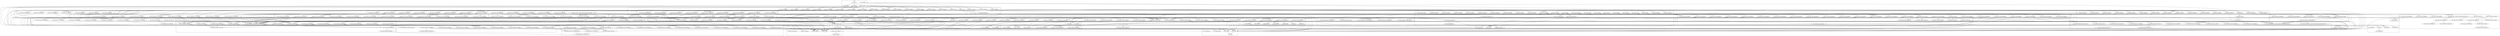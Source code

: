 digraph {
graph [overlap=false]
subgraph cluster_Test_Stream_Event_Subtest {
	label="Test::Stream::Event::Subtest";
	"Test::Stream::Event::Subtest::BEGIN@3";
	"Test::Stream::Event::Subtest::BEGIN@6";
	"Test::Stream::Event::Subtest::BEGIN@5";
	"Test::Stream::Event::Subtest::BEGIN@9";
	"Test::Stream::Event::Subtest::BEGIN@7";
	"Test::Stream::Event::Subtest::BEGIN@2";
}
subgraph cluster_Test_Stream_Event_Note {
	label="Test::Stream::Event::Note";
	"Test::Stream::Event::Note::BEGIN@10";
	"Test::Stream::Event::Note::BEGIN@3";
	"Test::Stream::Event::Note::BEGIN@2";
	"Test::Stream::Event::Note::BEGIN@5";
}
subgraph cluster_Test_Stream_Event_Finish {
	label="Test::Stream::Event::Finish";
	"Test::Stream::Event::Finish::BEGIN@5";
	"Test::Stream::Event::Finish::BEGIN@3";
	"Test::Stream::Event::Finish::BEGIN@2";
}
subgraph cluster_Test_Stream_Block {
	label="Test::Stream::Block";
	"Test::Stream::Block::BEGIN@3";
	"Test::Stream::Block::BEGIN@8";
	"Test::Stream::Block::BEGIN@6";
	"Test::Stream::Block::BEGIN@176";
	"Test::Stream::Block::BEGIN@2";
	"Test::Stream::Block::BEGIN@5";
}
subgraph cluster_Test_Builder {
	label="Test::Builder";
	"Test::Builder::BEGIN@261";
	"Test::Builder::new";
	"Test::Builder::BEGIN@4";
	"Test::Builder::reset";
	"Test::Builder::BEGIN@18";
	"Test::Builder::BEGIN@15";
	"Test::Builder::BEGIN@11";
	"Test::Builder::BEGIN@943";
	"Test::Builder::BEGIN@14";
	"Test::Builder::BEGIN@3";
	"Test::Builder::BEGIN@12";
	"Test::Builder::BEGIN@20";
	"Test::Builder::BEGIN@22";
	"Test::Builder::BEGIN@262";
	"Test::Builder::create";
	"Test::Builder::BEGIN@13";
	"Test::Builder::BEGIN@5";
	"Test::Builder::BEGIN@17";
}
subgraph cluster_XSLoader {
	label="XSLoader";
	"XSLoader::load";
}
subgraph cluster_Scalar_Util {
	label="Scalar::Util";
	"Scalar::Util::weaken";
	"Scalar::Util::blessed";
	"Scalar::Util::BEGIN@9";
}
subgraph cluster_strict {
	label="strict";
	"strict::CORE:match";
	"strict::CORE:regcomp";
	"strict::import";
	"strict::bits";
	"strict::unimport";
}
subgraph cluster_Test_Stream_Exporter {
	label="Test::Stream::Exporter";
	"Test::Stream::Exporter::__ANON__[lib/Test/Stream/Exporter.pm:39]";
	"Test::Stream::Exporter::import";
	"Test::Stream::Exporter::BEGIN@5";
	"Test::Stream::Exporter::BEGIN@6";
	"Test::Stream::Exporter::exports";
	"Test::Stream::Exporter::default_export";
	"Test::Stream::Exporter::BEGIN@2";
	"Test::Stream::Exporter::CORE:subst";
	"Test::Stream::Exporter::default_exports";
	"Test::Stream::Exporter::export_meta";
	"Test::Stream::Exporter::export_to";
	"Test::Stream::Exporter::BEGIN@17";
	"Test::Stream::Exporter::cleanup";
	"Test::Stream::Exporter::BEGIN@3";
	"Test::Stream::Exporter::export";
	"Test::Stream::Exporter::BEGIN@72";
}
subgraph cluster_Test_Stream_PackageUtil {
	label="Test::Stream::PackageUtil";
	"Test::Stream::PackageUtil::BEGIN@47";
	"Test::Stream::PackageUtil::BEGIN@61";
	"Test::Stream::PackageUtil::package_sym";
	"Test::Stream::PackageUtil::BEGIN@2";
	"Test::Stream::PackageUtil::import";
	"Test::Stream::PackageUtil::BEGIN@3";
	"Test::Stream::PackageUtil::package_purge_sym";
	"Test::Stream::PackageUtil::BEGIN@19";
	"Test::Stream::PackageUtil::BEGIN@46";
	"Test::Stream::PackageUtil::CORE:match";
}
subgraph cluster_List_Util {
	label="List::Util";
	"List::Util::BEGIN@30";
	"List::Util::BEGIN@9";
}
subgraph cluster_Test_Stream_Toolset {
	label="Test::Stream::Toolset";
	"Test::Stream::Toolset::BEGIN@18";
	"Test::Stream::Toolset::BEGIN@7";
	"Test::Stream::Toolset::BEGIN@12";
	"Test::Stream::Toolset::BEGIN@16";
	"Test::Stream::Toolset::BEGIN@15";
	"Test::Stream::Toolset::BEGIN@14";
	"Test::Stream::Toolset::BEGIN@13";
	"Test::Stream::Toolset::BEGIN@5";
	"Test::Stream::Toolset::BEGIN@10";
	"Test::Stream::Toolset::BEGIN@11";
	"Test::Stream::Toolset::__ANON__[lib/Test/Stream/Toolset.pm:58]";
	"Test::Stream::Toolset::BEGIN@3";
	"Test::Stream::Toolset::BEGIN@2";
	"Test::Stream::Toolset::BEGIN@6";
}
subgraph cluster_version {
	label="version";
	"version::(cmp";
	"version::(bool";
}
subgraph cluster_UNIVERSAL {
	label="UNIVERSAL";
	"UNIVERSAL::can";
	"UNIVERSAL::isa";
	"UNIVERSAL::VERSION";
}
subgraph cluster_Test_Stream_Carp {
	label="Test::Stream::Carp";
	"Test::Stream::Carp::BEGIN@3";
	"Test::Stream::Carp::BEGIN@5";
	"Test::Stream::Carp::BEGIN@2";
}
subgraph cluster_Test_More_DeepCheck {
	label="Test::More::DeepCheck";
	"Test::More::DeepCheck::BEGIN@3";
	"Test::More::DeepCheck::BEGIN@5";
	"Test::More::DeepCheck::BEGIN@2";
}
subgraph cluster_Test_Stream_IOSets {
	label="Test::Stream::IOSets";
	"Test::Stream::IOSets::reset_legacy";
	"Test::Stream::IOSets::_copy_io_layers";
	"Test::Stream::IOSets::BEGIN@2";
	"Test::Stream::IOSets::CORE:open";
	"Test::Stream::IOSets::CORE:select";
	"Test::Stream::IOSets::init_legacy";
	"Test::Stream::IOSets::BEGIN@5";
	"Test::Stream::IOSets::open_handles";
	"Test::Stream::IOSets::CORE:match";
	"Test::Stream::IOSets::_autoflush";
	"Test::Stream::IOSets::new";
	"Test::Stream::IOSets::_apply_layers";
	"Test::Stream::IOSets::CORE:binmode";
	"Test::Stream::IOSets::__ANON__[lib/Test/Stream/IOSets.pm:76]";
	"Test::Stream::IOSets::BEGIN@3";
}
subgraph cluster_Test_Stream_Context {
	label="Test::Stream::Context";
	"Test::Stream::Context::BEGIN@2";
	"Test::Stream::Context::BEGIN@78";
	"Test::Stream::Context::BEGIN@406";
	"Test::Stream::Context::BEGIN@12";
	"Test::Stream::Context::_plan";
	"Test::Stream::Context::_find_context";
	"Test::Stream::Context::CORE:match";
	"Test::Stream::Context::BEGIN@5";
	"Test::Stream::Context::BEGIN@426";
	"Test::Stream::Context::BEGIN@77";
	"Test::Stream::Context::register_event";
	"Test::Stream::Context::finish";
	"Test::Stream::Context::CORE:subst";
	"Test::Stream::Context::BEGIN@433";
	"Test::Stream::Context::BEGIN@407";
	"Test::Stream::Context::BEGIN@3";
	"Test::Stream::Context::BEGIN@18";
	"Test::Stream::Context::BEGIN@14";
	"Test::Stream::Context::BEGIN@10";
	"Test::Stream::Context::BEGIN@7";
	"Test::Stream::Context::context";
	"Test::Stream::Context::snapshot";
	"Test::Stream::Context::ok";
	"Test::Stream::Context::done_testing";
	"Test::Stream::Context::DESTROY";
	"Test::Stream::Context::BEGIN@24";
	"Test::Stream::Context::BEGIN@9";
	"Test::Stream::Context::_ok";
	"Test::Stream::Context::BEGIN@11";
	"Test::Stream::Context::BEGIN@425";
	"Test::Stream::Context::BEGIN@385";
}
subgraph cluster_Test_Stream_Subtest {
	label="Test::Stream::Subtest";
	"Test::Stream::Subtest::BEGIN@14";
	"Test::Stream::Subtest::BEGIN@10";
	"Test::Stream::Subtest::BEGIN@36";
	"Test::Stream::Subtest::BEGIN@9";
	"Test::Stream::Subtest::BEGIN@12";
	"Test::Stream::Subtest::BEGIN@11";
	"Test::Stream::Subtest::BEGIN@3";
	"Test::Stream::Subtest::BEGIN@5";
	"Test::Stream::Subtest::BEGIN@2";
}
subgraph cluster_Test_Stream_Threads {
	label="Test::Stream::Threads";
	"Test::Stream::Threads::BEGIN@23";
	"Test::Stream::Threads::BEGIN@6";
	"Test::Stream::Threads::BEGIN@5";
	"Test::Stream::Threads::BEGIN@2";
	"Test::Stream::Threads::BEGIN@3";
}
subgraph cluster_Test_More_Tools {
	label="Test::More::Tools";
	"Test::More::Tools::BEGIN@11";
	"Test::More::Tools::BEGIN@7";
	"Test::More::Tools::BEGIN@145";
	"Test::More::Tools::BEGIN@5";
	"Test::More::Tools::BEGIN@12";
	"Test::More::Tools::BEGIN@3";
	"Test::More::Tools::BEGIN@2";
}
subgraph cluster_Test_Stream_ExitMagic {
	label="Test::Stream::ExitMagic";
	"Test::Stream::ExitMagic::init";
	"Test::Stream::ExitMagic::BEGIN@3";
	"Test::Stream::ExitMagic::do_magic";
	"Test::Stream::ExitMagic::BEGIN@2";
	"Test::Stream::ExitMagic::BEGIN@7";
	"Test::Stream::ExitMagic::be_helpful_magic";
}
subgraph cluster_vars {
	label="vars";
	"vars::BEGIN@3";
	"vars::CORE:match";
	"vars::BEGIN@7";
	"vars::BEGIN@8";
	"vars::import";
}
subgraph cluster_Test_Stream_ArrayBase {
	label="Test::Stream::ArrayBase";
	"Test::Stream::ArrayBase::CORE:subst";
	"Test::Stream::ArrayBase::BEGIN@3";
	"Test::Stream::ArrayBase::BEGIN@29";
	"Test::Stream::ArrayBase::BEGIN@9";
	"Test::Stream::ArrayBase::BEGIN@6";
	"Test::Stream::ArrayBase::apply_to";
	"Test::Stream::ArrayBase::BEGIN@2";
	"Test::Stream::ArrayBase::new";
	"Test::Stream::ArrayBase::BEGIN@5";
	"Test::Stream::ArrayBase::import";
	"Test::Stream::ArrayBase::BEGIN@7";
}
subgraph cluster_Test_Stream_ArrayBase_Meta {
	label="Test::Stream::ArrayBase::Meta";
	"Test::Stream::ArrayBase::Meta::fields";
	"Test::Stream::ArrayBase::Meta::BEGIN@5";
	"Test::Stream::ArrayBase::Meta::BEGIN@2";
	"Test::Stream::ArrayBase::Meta::subclass";
	"Test::Stream::ArrayBase::Meta::add_accessors";
	"Test::Stream::ArrayBase::Meta::_GROW";
	"Test::Stream::ArrayBase::Meta::new";
	"Test::Stream::ArrayBase::Meta::__ANON__[lib/Test/Stream/ArrayBase/Meta.pm:78]";
	"Test::Stream::ArrayBase::Meta::__ANON__[lib/Test/Stream/ArrayBase/Meta.pm:77]";
	"Test::Stream::ArrayBase::Meta::BEGIN@57";
	"Test::Stream::ArrayBase::Meta::baseclass";
	"Test::Stream::ArrayBase::Meta::BEGIN@3";
	"Test::Stream::ArrayBase::Meta::get";
	"Test::Stream::ArrayBase::Meta::BEGIN@106";
}
subgraph cluster_Test_Stream_Meta {
	label="Test::Stream::Meta";
	"Test::Stream::Meta::BEGIN@8";
	"Test::Stream::Meta::BEGIN@14";
	"Test::Stream::Meta::BEGIN@5";
	"Test::Stream::Meta::BEGIN@6";
	"Test::Stream::Meta::BEGIN@3";
	"Test::Stream::Meta::is_tester";
	"Test::Stream::Meta::init_tester";
	"Test::Stream::Meta::BEGIN@2";
	"Test::Stream::Meta::BEGIN@12";
}
subgraph cluster_main {
	label="main";
	"main::NULL";
	"main::RUNTIME";
	"main::BEGIN@1";
	"main::BEGIN@2";
	"main::BEGIN@4";
}
subgraph cluster_PerlIO {
	label="PerlIO";
	"PerlIO::get_layers";
}
subgraph cluster_Test_Stream_Util {
	label="Test::Stream::Util";
	"Test::Stream::Util::BEGIN@81";
	"Test::Stream::Util::_local_protect";
	"Test::Stream::Util::BEGIN@3";
	"Test::Stream::Util::BEGIN@170";
	"Test::Stream::Util::BEGIN@7";
	"Test::Stream::Util::BEGIN@2";
	"Test::Stream::Util::BEGIN@5";
	"Test::Stream::Util::BEGIN@6";
}
subgraph cluster_Test_Stream_Exporter_Meta {
	label="Test::Stream::Exporter::Meta";
	"Test::Stream::Exporter::Meta::BEGIN@2";
	"Test::Stream::Exporter::Meta::get";
	"Test::Stream::Exporter::Meta::BEGIN@3";
	"Test::Stream::Exporter::Meta::BEGIN@101";
	"Test::Stream::Exporter::Meta::BEGIN@5";
	"Test::Stream::Exporter::Meta::exports";
	"Test::Stream::Exporter::Meta::BEGIN@89";
	"Test::Stream::Exporter::Meta::add";
	"Test::Stream::Exporter::Meta::add_bulk";
	"Test::Stream::Exporter::Meta::add_default_bulk";
	"Test::Stream::Exporter::Meta::add_default";
	"Test::Stream::Exporter::Meta::BEGIN@101.2";
	"Test::Stream::Exporter::Meta::BEGIN@100.1";
	"Test::Stream::Exporter::Meta::BEGIN@100";
	"Test::Stream::Exporter::Meta::new";
	"Test::Stream::Exporter::Meta::default";
}
subgraph cluster_Exporter {
	label="Exporter";
	"Exporter::CORE:subst";
	"Exporter::CORE:match";
	"Exporter::import";
}
subgraph cluster_Test_Stream_Event_Bail {
	label="Test::Stream::Event::Bail";
	"Test::Stream::Event::Bail::BEGIN@5";
	"Test::Stream::Event::Bail::BEGIN@2";
	"Test::Stream::Event::Bail::BEGIN@3";
}
subgraph cluster_Test_Stream {
	label="Test::Stream";
	"Test::Stream::_update_state";
	"Test::Stream::count";
	"Test::Stream::_reset";
	"Test::Stream::BEGIN@3";
	"Test::Stream::_finalize_event";
	"Test::Stream::ended";
	"Test::Stream::BEGIN@2";
	"Test::Stream::before_import";
	"Test::Stream::send";
	"Test::Stream::_process_event";
	"Test::Stream::done_testing";
	"Test::Stream::CORE:print";
	"Test::Stream::BEGIN@628";
	"Test::Stream::BEGIN@10";
	"Test::Stream::_render_tap";
	"Test::Stream::END";
	"Test::Stream::BEGIN@659";
	"Test::Stream::BEGIN@8";
	"Test::Stream::BEGIN@11";
	"Test::Stream::BEGIN@12";
	"Test::Stream::BEGIN@13";
	"Test::Stream::BEGIN@47";
	"Test::Stream::shared";
	"Test::Stream::plan";
	"Test::Stream::BEGIN@15";
	"Test::Stream::init";
	"Test::Stream::failed";
	"Test::Stream::BEGIN@9";
}
subgraph cluster_Test_Stream_Event_Plan {
	label="Test::Stream::Event::Plan";
	"Test::Stream::Event::Plan::to_tap";
	"Test::Stream::Event::Plan::BEGIN@3";
	"Test::Stream::Event::Plan::BEGIN@10";
	"Test::Stream::Event::Plan::init";
	"Test::Stream::Event::Plan::BEGIN@2";
	"Test::Stream::Event::Plan::BEGIN@5";
}
subgraph cluster_Test_Stream_ExitMagic_Context {
	label="Test::Stream::ExitMagic::Context";
	"Test::Stream::ExitMagic::Context::BEGIN@3";
	"Test::Stream::ExitMagic::Context::init";
	"Test::Stream::ExitMagic::Context::BEGIN@2";
	"Test::Stream::ExitMagic::Context::BEGIN@5";
	"Test::Stream::ExitMagic::Context::snapshot";
}
subgraph cluster_warnings {
	label="warnings";
	"warnings::CORE:regcomp";
	"warnings::unimport";
	"warnings::register_categories";
	"warnings::import";
	"warnings::CORE:match";
	"warnings::_mkMask";
}
subgraph cluster_Test_Stream_Event_Ok {
	label="Test::Stream::Event::Ok";
	"Test::Stream::Event::Ok::BEGIN@6";
	"Test::Stream::Event::Ok::init";
	"Test::Stream::Event::Ok::BEGIN@133";
	"Test::Stream::Event::Ok::to_tap";
	"Test::Stream::Event::Ok::BEGIN@5";
	"Test::Stream::Event::Ok::BEGIN@7";
	"Test::Stream::Event::Ok::BEGIN@9";
	"Test::Stream::Event::Ok::BEGIN@2";
	"Test::Stream::Event::Ok::CORE:subst";
	"Test::Stream::Event::Ok::BEGIN@3";
}
subgraph cluster_Test_More {
	label="Test::More";
	"Test::More::BEGIN@3";
	"Test::More::BEGIN@21";
	"Test::More::ok";
	"Test::More::BEGIN@11";
	"Test::More::BEGIN@19";
	"Test::More::BEGIN@4";
	"Test::More::import";
	"Test::More::BEGIN@18";
	"Test::More::import_extra";
	"Test::More::BEGIN@15";
	"Test::More::done_testing";
	"Test::More::BEGIN@10";
	"Test::More::BEGIN@16";
	"Test::More::BEGIN@12";
	"Test::More::BEGIN@23";
	"Test::More::BEGIN@121";
	"Test::More::BEGIN@13";
	"Test::More::BEGIN@225";
	"Test::More::BEGIN@5";
	"Test::More::BEGIN@53";
	"Test::More::BEGIN@260";
}
subgraph cluster_warnings_register {
	label="warnings::register";
	"warnings::register::import";
}
subgraph cluster_Config {
	label="Config";
	"Config::BEGIN@9";
	"Config::import";
	"Config::BEGIN@47";
	"Config::BEGIN@11";
	"Config::BEGIN@10";
	"Config::FETCH";
	"Config::TIEHASH";
}
subgraph cluster_Test_Stream_Event {
	label="Test::Stream::Event";
	"Test::Stream::Event::BEGIN@5";
	"Test::Stream::Event::BEGIN@6";
	"Test::Stream::Event::BEGIN@3";
	"Test::Stream::Event::encoding";
	"Test::Stream::Event::init";
	"Test::Stream::Event::BEGIN@2";
	"Test::Stream::Event::import";
	"Test::Stream::Event::BEGIN@8";
}
subgraph cluster_Test_Stream_Event_Diag {
	label="Test::Stream::Event::Diag";
	"Test::Stream::Event::Diag::BEGIN@11";
	"Test::Stream::Event::Diag::BEGIN@10";
	"Test::Stream::Event::Diag::BEGIN@2";
	"Test::Stream::Event::Diag::BEGIN@3";
	"Test::Stream::Event::Diag::BEGIN@5";
	"Test::Stream::Event::Diag::BEGIN@12";
}
subgraph cluster_Test_More_DeepCheck_Strict {
	label="Test::More::DeepCheck::Strict";
	"Test::More::DeepCheck::Strict::BEGIN@8";
	"Test::More::DeepCheck::Strict::BEGIN@3";
	"Test::More::DeepCheck::Strict::BEGIN@63";
	"Test::More::DeepCheck::Strict::BEGIN@10";
	"Test::More::DeepCheck::Strict::BEGIN@7";
	"Test::More::DeepCheck::Strict::BEGIN@5";
	"Test::More::DeepCheck::Strict::BEGIN@6";
	"Test::More::DeepCheck::Strict::BEGIN@2";
}
"Test::More::BEGIN@21" -> "Test::Builder::BEGIN@18";
"Test::Stream::BEGIN@8" -> "Test::Stream::Context::BEGIN@12";
"Test::More::BEGIN@13" -> "Test::Stream::Subtest::BEGIN@2";
"Test::Stream::ArrayBase::import" -> "Test::Stream::ArrayBase::apply_to";
"Test::Stream::Event::import" -> "Test::Stream::ArrayBase::apply_to";
"main::BEGIN@4" -> "Test::More::BEGIN@13";
"Test::Stream::BEGIN@8" -> "Test::Stream::Context::BEGIN@77";
"Test::Stream::Exporter::BEGIN@6" -> "Test::Stream::Exporter::Meta::BEGIN@2";
"Test::Stream::Toolset::BEGIN@13" -> "Test::Stream::Event::Note::BEGIN@2";
"Test::Stream::BEGIN@10" -> "Test::Stream::IOSets::init_legacy";
"Test::Stream::Context::BEGIN@12" -> "Test::Stream::Meta::BEGIN@2";
"Test::Stream::Threads::BEGIN@6" -> "Config::BEGIN@9";
"Exporter::import" -> "Exporter::CORE:match";
"Test::Stream::Context::BEGIN@5" -> "XSLoader::load";
"Test::Stream::IOSets::_apply_layers" -> "Test::Stream::IOSets::CORE:match";
"Test::Stream::Exporter::BEGIN@5" -> "Test::Stream::PackageUtil::BEGIN@3";
"Test::Stream::Toolset::__ANON__[lib/Test/Stream/Toolset.pm:58]" -> "Test::Stream::Context::context";
"Test::More::done_testing" -> "Test::Stream::Context::context";
"Test::More::ok" -> "Test::Stream::Context::context";
"Test::Stream::Toolset::BEGIN@11" -> "Test::Stream::Event::Diag::BEGIN@3";
"Test::Stream::ArrayBase::Meta::subclass" -> "Test::Stream::Exporter::Meta::add";
"Test::Stream::Exporter::export" -> "Test::Stream::Exporter::Meta::add";
"Test::Stream::Exporter::Meta::add_default" -> "Test::Stream::Exporter::Meta::add";
"main::BEGIN@4" -> "Test::More::BEGIN@12";
"Test::Stream::Toolset::BEGIN@12" -> "Test::Stream::Event::Finish::BEGIN@3";
"Test::Stream::done_testing" -> "Test::Stream::Context::_plan";
"main::BEGIN@4" -> "Test::More::BEGIN@16";
"Test::Stream::Event::BEGIN@8" -> "Test::Stream::ArrayBase::BEGIN@2";
"Test::Stream::Toolset::BEGIN@15" -> "Test::Stream::Event::Plan::BEGIN@3";
"Test::Stream::shared" -> "Test::Stream::ExitMagic::BEGIN@2";
"Test::More::BEGIN@21" -> "Test::Builder::BEGIN@5";
"Test::Stream::ExitMagic::do_magic" -> "Test::Stream::plan";
"Test::Stream::Subtest::BEGIN@14" -> "Test::Stream::Block::BEGIN@8";
"Test::Stream::Util::_local_protect" -> "Test::Stream::IOSets::__ANON__[lib/Test/Stream/IOSets.pm:76]";
"Test::Stream::Exporter::cleanup" -> "Test::Stream::PackageUtil::package_purge_sym";
"Test::Stream::Threads::BEGIN@6" -> "Config::BEGIN@10";
"Test::More::BEGIN@18" -> "Test::More::Tools::BEGIN@5";
"Test::More::BEGIN@19" -> "Test::More::DeepCheck::Strict::BEGIN@63";
"Test::Stream::Toolset::BEGIN@15" -> "Test::Stream::Event::Plan::BEGIN@2";
"Test::More::BEGIN@12" -> "Test::Stream::Toolset::BEGIN@14";
"Test::Stream::Exporter::default_exports" -> "Test::Stream::Exporter::Meta::add_default_bulk";
"Test::Stream::Exporter::Meta::new" -> "Test::Stream::Exporter::Meta::add_default_bulk";
"Test::Stream::ArrayBase::Meta::subclass" -> "Test::Stream::ArrayBase::Meta::fields";
"Test::Stream::BEGIN@8" -> "Test::Stream::Context::BEGIN@78";
"Test::More::BEGIN@21" -> "Test::Builder::BEGIN@22";
"Test::Stream::Context::_ok" -> "Test::Stream::ArrayBase::new";
"Test::Stream::Context::finish" -> "Test::Stream::ArrayBase::new";
"Test::Stream::Context::_plan" -> "Test::Stream::ArrayBase::new";
"Test::Stream::shared" -> "Test::Stream::ArrayBase::new";
"Test::Stream::ExitMagic::do_magic" -> "Test::Stream::ArrayBase::new";
"Test::Stream::Toolset::BEGIN@14" -> "Test::Stream::Event::Ok::BEGIN@7";
"Test::Stream::BEGIN@628" -> "warnings::unimport";
"Test::Stream::Context::BEGIN@24" -> "warnings::unimport";
"Test::More::DeepCheck::Strict::BEGIN@63" -> "warnings::unimport";
"Test::Stream::Exporter::Meta::BEGIN@101.2" -> "warnings::unimport";
"Test::Stream::Exporter::Meta::BEGIN@100.1" -> "warnings::unimport";
"Test::Stream::Context::BEGIN@407" -> "warnings::unimport";
"Test::Stream::PackageUtil::BEGIN@46" -> "warnings::unimport";
"Test::Stream::BEGIN@659" -> "warnings::unimport";
"Test::Stream::Util::BEGIN@170" -> "warnings::unimport";
"Test::Stream::Event::Ok::BEGIN@133" -> "warnings::unimport";
"Test::Stream::Context::BEGIN@426" -> "warnings::unimport";
"Test::More::BEGIN@260" -> "warnings::unimport";
"Test::Stream::Subtest::BEGIN@36" -> "warnings::unimport";
"Test::Stream::Context::BEGIN@433" -> "warnings::unimport";
"Test::Builder::BEGIN@262" -> "warnings::unimport";
"Test::Builder::BEGIN@943" -> "warnings::unimport";
"Test::More::Tools::BEGIN@145" -> "warnings::unimport";
"Test::More::BEGIN@121" -> "warnings::unimport";
"Test::Stream::Context::BEGIN@78" -> "warnings::unimport";
"Test::More::BEGIN@53" -> "warnings::unimport";
"Test::More::BEGIN@225" -> "warnings::unimport";
"Test::More::BEGIN@10" -> "Test::Stream::BEGIN@2";
"Test::Stream::_update_state" -> "Test::Stream::ExitMagic::Context::snapshot";
"Test::Stream::Context::finish" -> "Test::Stream::ExitMagic::Context::snapshot";
"Test::Stream::BEGIN@8" -> "Test::Stream::Context::BEGIN@5";
"Test::Stream::Toolset::BEGIN@15" -> "Test::Stream::Event::Plan::BEGIN@10";
"Test::More::BEGIN@12" -> "Test::Stream::Toolset::BEGIN@18";
"Test::Stream::BEGIN@10" -> "Test::Stream::IOSets::BEGIN@3";
"main::NULL" -> "main::BEGIN@2";
"Test::More::BEGIN@10" -> "Test::Stream::BEGIN@15";
"main::BEGIN@4" -> "Test::More::BEGIN@4";
"Test::Stream::ArrayBase::apply_to" -> "Test::Stream::ArrayBase::Meta::new";
"Test::Stream::Toolset::BEGIN@10" -> "Test::Stream::Event::Bail::BEGIN@2";
"Test::Stream::Toolset::BEGIN@15" -> "Test::Stream::Event::Plan::BEGIN@5";
"Test::More::ok" -> "Test::Stream::Context::DESTROY";
"Test::Stream::_update_state" -> "Test::Stream::Context::DESTROY";
"Test::More::done_testing" -> "Test::Stream::Context::DESTROY";
"Test::Stream::Toolset::__ANON__[lib/Test/Stream/Toolset.pm:58]" -> "Test::Stream::Context::DESTROY";
"Test::More::BEGIN@12" -> "Test::Stream::Toolset::BEGIN@7";
"warnings::register_categories" -> "warnings::_mkMask";
"Test::Stream::done_testing" -> "Test::Stream::Context::snapshot";
"Test::Stream::Context::_plan" -> "Test::Stream::Context::snapshot";
"Test::Stream::Context::_ok" -> "Test::Stream::Context::snapshot";
"Test::Stream::ExitMagic::Context::BEGIN@5" -> "Test::Stream::ArrayBase::import";
"Test::More::DeepCheck::Strict::BEGIN@10" -> "Test::Stream::ArrayBase::import";
"Test::More::DeepCheck::BEGIN@5" -> "Test::Stream::ArrayBase::import";
"Test::Stream::Event::BEGIN@8" -> "Test::Stream::ArrayBase::import";
"Test::Stream::ExitMagic::BEGIN@7" -> "Test::Stream::ArrayBase::import";
"Test::Stream::BEGIN@15" -> "Test::Stream::ArrayBase::import";
"Test::Stream::Context::BEGIN@14" -> "Test::Stream::ArrayBase::import";
"Test::Stream::Block::BEGIN@8" -> "Test::Stream::ArrayBase::import";
"Test::Stream::Meta::BEGIN@8" -> "Test::Stream::ArrayBase::import";
"Test::Stream::Carp::BEGIN@5" -> "Test::Stream::Exporter::BEGIN@5";
"Test::Stream::Context::BEGIN@10" -> "Test::Stream::Event::BEGIN@6";
"Test::Stream::Event::BEGIN@8" -> "Test::Stream::ArrayBase::BEGIN@6";
"Test::Stream::Context::BEGIN@11" -> "Test::Stream::Util::BEGIN@5";
"Test::Stream::Subtest::BEGIN@14" -> "Test::Stream::Block::BEGIN@3";
"main::BEGIN@4" -> "Test::More::BEGIN@260";
"Test::Stream::Context::BEGIN@11" -> "Test::Stream::Util::BEGIN@2";
"main::BEGIN@1" -> "strict::CORE:regcomp";
"Test::Stream::Block::BEGIN@176" -> "strict::unimport";
"Test::Stream::Exporter::BEGIN@72" -> "strict::unimport";
"Test::Builder::BEGIN@261" -> "strict::unimport";
"Test::Stream::Exporter::Meta::BEGIN@100" -> "strict::unimport";
"Test::Stream::ArrayBase::BEGIN@29" -> "strict::unimport";
"Test::Stream::ArrayBase::Meta::BEGIN@57" -> "strict::unimport";
"Config::BEGIN@47" -> "strict::unimport";
"Test::Stream::PackageUtil::BEGIN@61" -> "strict::unimport";
"Test::Stream::Context::BEGIN@425" -> "strict::unimport";
"Test::Stream::ArrayBase::Meta::BEGIN@106" -> "strict::unimport";
"Test::Stream::Context::BEGIN@385" -> "strict::unimport";
"Test::Stream::Context::BEGIN@406" -> "strict::unimport";
"Test::Stream::Exporter::Meta::BEGIN@101" -> "strict::unimport";
"Test::Stream::PackageUtil::BEGIN@19" -> "strict::unimport";
"Test::Stream::Exporter::Meta::BEGIN@89" -> "strict::unimport";
"List::Util::BEGIN@30" -> "strict::unimport";
"Test::Stream::Context::BEGIN@77" -> "strict::unimport";
"Test::Stream::PackageUtil::BEGIN@47" -> "strict::unimport";
"Test::Builder::reset" -> "Test::Stream::_reset";
"Test::Stream::ExitMagic::do_magic" -> "Test::Stream::count";
"Test::Stream::IOSets::_apply_layers" -> "Test::Stream::IOSets::CORE:binmode";
"Test::Stream::Subtest::BEGIN@14" -> "Test::Stream::Block::BEGIN@176";
"Test::More::BEGIN@12" -> "Test::Stream::Toolset::BEGIN@11";
"Test::Stream::Exporter::default_export" -> "Test::Stream::Exporter::Meta::add_default";
"Test::Stream::Toolset::BEGIN@14" -> "Test::Stream::Event::Ok::BEGIN@5";
"Test::Stream::Context::BEGIN@12" -> "Test::Stream::Meta::BEGIN@12";
"Test::More::BEGIN@10" -> "Test::Stream::BEGIN@628";
"Test::Stream::ArrayBase::new" -> "Test::Stream::ExitMagic::Context::init";
"Test::Stream::shared" -> "Test::Stream::ExitMagic::Context::BEGIN@5";
"Test::Stream::ArrayBase::new" -> "Test::Stream::Event::Ok::init";
"Test::Stream::Context::BEGIN@11" -> "Test::Stream::Exporter::exports";
"Test::Stream::Carp::BEGIN@5" -> "Test::Stream::Exporter::exports";
"Test::More::BEGIN@10" -> "Test::Stream::Exporter::exports";
"Test::Stream::BEGIN@8" -> "Test::Stream::Exporter::exports";
"Test::Stream::ArrayBase::BEGIN@5" -> "Test::Stream::ArrayBase::Meta::BEGIN@5";
"Test::Stream::Context::BEGIN@5" -> "List::Util::BEGIN@9";
"Test::Stream::Exporter::BEGIN@6" -> "Test::Stream::Exporter::Meta::BEGIN@101";
"Test::Stream::ExitMagic::do_magic" -> "Test::Stream::ended";
"Test::Stream::_render_tap" -> "Test::Stream::Event::encoding";
"Test::Stream::BEGIN@10" -> "Test::Stream::IOSets::BEGIN@5";
"Test::Stream::ArrayBase::apply_to" -> "Test::More::DeepCheck::BEGIN@5";
"Test::Stream::Event::BEGIN@8" -> "Test::Stream::ArrayBase::BEGIN@5";
"Test::Stream::Exporter::Meta::add" -> "Test::Stream::PackageUtil::package_sym";
"Test::Stream::Exporter::Meta::add_bulk" -> "Test::Stream::PackageUtil::package_sym";
"Test::Stream::Exporter::Meta::add_default_bulk" -> "Test::Stream::PackageUtil::package_sym";
"Test::Stream::ExitMagic::do_magic" -> "Test::Stream::failed";
"Test::More::BEGIN@19" -> "Test::More::DeepCheck::Strict::BEGIN@5";
"Test::More::BEGIN@12" -> "Test::Stream::Exporter::export";
"Test::Stream::Context::BEGIN@7" -> "Test::Stream::Exporter::export";
"Test::More::BEGIN@13" -> "Test::Stream::Subtest::BEGIN@5";
"Test::Stream::ArrayBase::apply_to" -> "Test::More::DeepCheck::BEGIN@2";
"Test::Stream::ArrayBase::apply_to" -> "Test::Stream::ArrayBase::Meta::get";
"Test::Stream::ArrayBase::Meta::subclass" -> "Test::Stream::ArrayBase::Meta::get";
"Test::Stream::send" -> "Test::Stream::_process_event";
"Test::Stream::Carp::BEGIN@5" -> "Test::Stream::Exporter::BEGIN@17";
"Test::Stream::Context::done_testing" -> "Test::Stream::done_testing";
"Test::Stream::ArrayBase::apply_to" -> "Test::Stream::ArrayBase::CORE:subst";
"Test::Stream::Toolset::BEGIN@14" -> "Test::Stream::Event::Ok::BEGIN@6";
"Config::BEGIN@11" -> "vars::BEGIN@3";
"Test::Stream::ArrayBase::new" -> "Test::Stream::ExitMagic::init";
"Test::More::BEGIN@21" -> "Test::Builder::BEGIN@14";
"Test::Stream::_finalize_event" -> "Test::Stream::ArrayBase::Meta::__ANON__[lib/Test/Stream/ArrayBase/Meta.pm:77]";
"Test::Stream::Context::finish" -> "Test::Stream::ArrayBase::Meta::__ANON__[lib/Test/Stream/ArrayBase/Meta.pm:77]";
"Test::Stream::Event::encoding" -> "Test::Stream::ArrayBase::Meta::__ANON__[lib/Test/Stream/ArrayBase/Meta.pm:77]";
"Test::Stream::ExitMagic::be_helpful_magic" -> "Test::Stream::ArrayBase::Meta::__ANON__[lib/Test/Stream/ArrayBase/Meta.pm:77]";
"Test::Stream::_reset" -> "Test::Stream::ArrayBase::Meta::__ANON__[lib/Test/Stream/ArrayBase/Meta.pm:77]";
"Test::Stream::_update_state" -> "Test::Stream::ArrayBase::Meta::__ANON__[lib/Test/Stream/ArrayBase/Meta.pm:77]";
"Test::Stream::Context::_plan" -> "Test::Stream::ArrayBase::Meta::__ANON__[lib/Test/Stream/ArrayBase/Meta.pm:77]";
"Test::Stream::Event::Ok::init" -> "Test::Stream::ArrayBase::Meta::__ANON__[lib/Test/Stream/ArrayBase/Meta.pm:77]";
"Test::Stream::_render_tap" -> "Test::Stream::ArrayBase::Meta::__ANON__[lib/Test/Stream/ArrayBase/Meta.pm:77]";
"Test::Stream::Context::_ok" -> "Test::Stream::ArrayBase::Meta::__ANON__[lib/Test/Stream/ArrayBase/Meta.pm:77]";
"Test::Stream::END" -> "Test::Stream::ArrayBase::Meta::__ANON__[lib/Test/Stream/ArrayBase/Meta.pm:77]";
"Test::Stream::Context::context" -> "Test::Stream::ArrayBase::Meta::__ANON__[lib/Test/Stream/ArrayBase/Meta.pm:77]";
"Test::Stream::Context::done_testing" -> "Test::Stream::ArrayBase::Meta::__ANON__[lib/Test/Stream/ArrayBase/Meta.pm:77]";
"Test::Builder::reset" -> "Test::Stream::ArrayBase::Meta::__ANON__[lib/Test/Stream/ArrayBase/Meta.pm:77]";
"Test::Stream::ExitMagic::do_magic" -> "Test::Stream::ArrayBase::Meta::__ANON__[lib/Test/Stream/ArrayBase/Meta.pm:77]";
"Test::Stream::Event::Ok::to_tap" -> "Test::Stream::ArrayBase::Meta::__ANON__[lib/Test/Stream/ArrayBase/Meta.pm:77]";
"Test::Stream::Context::register_event" -> "Test::Stream::Context::CORE:subst";
"Test::Stream::Context::BEGIN@10" -> "Test::Stream::Event::BEGIN@2";
"Test::Stream::Toolset::BEGIN@11" -> "Test::Stream::Event::Diag::BEGIN@12";
"Test::Stream::Toolset::BEGIN@11" -> "Test::Stream::Event::Diag::BEGIN@11";
"Test::Stream::IOSets::_autoflush" -> "Test::Stream::IOSets::CORE:select";
"Config::BEGIN@11" -> "vars::BEGIN@8";
"Test::More::BEGIN@18" -> "Test::Stream::Exporter::cleanup";
"Test::Stream::Context::BEGIN@11" -> "Test::Stream::Exporter::cleanup";
"Test::More::BEGIN@10" -> "Test::Stream::Exporter::cleanup";
"Test::Stream::Context::BEGIN@9" -> "Test::Stream::Exporter::cleanup";
"main::BEGIN@4" -> "Test::Stream::Exporter::cleanup";
"Test::Stream::Context::BEGIN@7" -> "Test::Stream::Exporter::cleanup";
"Test::More::BEGIN@12" -> "Test::Stream::Exporter::cleanup";
"Test::Stream::Context::BEGIN@12" -> "Test::Stream::Exporter::cleanup";
"Test::Stream::BEGIN@8" -> "Test::Stream::Exporter::cleanup";
"Test::More::BEGIN@13" -> "Test::Stream::Exporter::cleanup";
"main::RUNTIME" -> "Test::Builder::new";
"Test::More::BEGIN@21" -> "Test::Builder::new";
"Test::Stream::Context::BEGIN@12" -> "Test::Stream::Meta::BEGIN@5";
"Test::More::BEGIN@10" -> "Test::Stream::BEGIN@12";
"Test::Stream::PackageUtil::package_sym" -> "Test::Stream::PackageUtil::CORE:match";
"Test::Stream::Toolset::BEGIN@16" -> "Test::Stream::Event::Subtest::BEGIN@3";
"Test::Stream::Event::BEGIN@8" -> "Test::Stream::ArrayBase::BEGIN@7";
"Test::More::BEGIN@21" -> "Test::Builder::BEGIN@11";
"Test::Stream::Context::BEGIN@10" -> "Test::Stream::Event::BEGIN@5";
"Test::Stream::shared" -> "Test::Stream::ExitMagic::BEGIN@3";
"Test::Stream::Exporter::BEGIN@6" -> "Test::Stream::Exporter::Meta::BEGIN@5";
"Config::BEGIN@11" -> "vars::BEGIN@7";
"Test::Builder::new" -> "Test::Builder::create";
"Test::Stream::shared" -> "Test::Stream::ExitMagic::BEGIN@7";
"Test::Stream::Exporter::BEGIN@5" -> "Test::Stream::PackageUtil::BEGIN@47";
"Test::More::BEGIN@18" -> "Test::More::Tools::BEGIN@11";
"Test::More::BEGIN@12" -> "Test::Stream::Toolset::BEGIN@16";
"Test::Stream::Exporter::export_to" -> "Test::Stream::Exporter::Meta::default";
"Test::Stream::BEGIN@8" -> "Test::Stream::Context::BEGIN@7";
"Test::Stream::Toolset::BEGIN@16" -> "Test::Stream::Event::Subtest::BEGIN@6";
"Test::Stream::BEGIN@8" -> "Test::Stream::Context::BEGIN@14";
"main::BEGIN@4" -> "Test::More::import";
"Test::Stream::Threads::BEGIN@6" -> "Config::BEGIN@11";
"Test::More::BEGIN@10" -> "Test::Stream::BEGIN@11";
"Test::Stream::BEGIN@8" -> "Test::Stream::Context::BEGIN@407";
"Test::Stream::ArrayBase::apply_to" -> "Test::Stream::ArrayBase::Meta::subclass";
"Test::Stream::Context::BEGIN@7" -> "Test::Stream::Carp::BEGIN@3";
"Test::Stream::Exporter::BEGIN@6" -> "Test::Stream::Exporter::Meta::BEGIN@100.1";
"Test::Stream::Context::BEGIN@9" -> "Test::Stream::Exporter::default_exports";
"Test::More::BEGIN@10" -> "Test::Stream::Exporter::default_exports";
"Test::More::BEGIN@18" -> "Test::Stream::Exporter::default_exports";
"Test::More::BEGIN@13" -> "Test::Stream::Exporter::default_exports";
"Test::Stream::BEGIN@8" -> "Test::Stream::Exporter::default_exports";
"Test::Stream::Context::BEGIN@12" -> "Test::Stream::Exporter::default_exports";
"Test::Stream::Carp::BEGIN@5" -> "Test::Stream::Exporter::default_exports";
"Test::More::BEGIN@12" -> "Test::Stream::Exporter::default_exports";
"main::BEGIN@4" -> "Test::Stream::Exporter::default_exports";
"Test::More::BEGIN@13" -> "Test::Stream::Subtest::BEGIN@12";
"Test::Stream::ArrayBase::BEGIN@5" -> "Test::Stream::ArrayBase::Meta::BEGIN@3";
"Test::More::BEGIN@18" -> "Test::More::Tools::BEGIN@3";
"Test::More::import" -> "Test::Stream::Exporter::export_to";
"Test::Stream::Event::import" -> "Test::Stream::Exporter::export_to";
"Test::Stream::Exporter::import" -> "Test::Stream::Exporter::export_to";
"Test::Stream::ArrayBase::apply_to" -> "Test::Stream::Exporter::export_to";
"Test::Stream::Exporter::__ANON__[lib/Test/Stream/Exporter.pm:39]" -> "Test::Stream::Exporter::export_to";
"Test::Stream::Threads::BEGIN@5" -> "Config::FETCH";
"Test::More::import" -> "Test::Stream::Toolset::__ANON__[lib/Test/Stream/Toolset.pm:58]";
"Test::Stream::send" -> "Test::Stream::_update_state";
"Test::Stream::Exporter::export_to" -> "Test::Stream::Exporter::Meta::new";
"Test::Stream::Exporter::BEGIN@17" -> "Test::Stream::Exporter::Meta::new";
"Test::Stream::ArrayBase::apply_to" -> "Test::Stream::Exporter::Meta::new";
"Test::Stream::Exporter::import" -> "Test::Stream::Exporter::Meta::new";
"Test::More::BEGIN@13" -> "Test::Stream::Subtest::BEGIN@11";
"Test::Stream::BEGIN@8" -> "Test::Stream::Context::BEGIN@3";
"main::BEGIN@4" -> "Test::More::BEGIN@18";
"Test::Stream::BEGIN@8" -> "Test::Stream::Context::BEGIN@385";
"Test::Stream::_process_event" -> "Test::Stream::_render_tap";
"Test::Builder::create" -> "Test::Builder::reset";
"Test::Stream::Toolset::BEGIN@14" -> "Test::Stream::Event::Ok::BEGIN@3";
"Test::More::done_testing" -> "Test::Stream::Context::done_testing";
"Test::Stream::IOSets::open_handles" -> "Test::Stream::IOSets::CORE:open";
"Test::Stream::shared" -> "Test::Stream::ExitMagic::Context::BEGIN@3";
"Test::Stream::Threads::BEGIN@2" -> "strict::import";
"Test::Stream::PackageUtil::BEGIN@2" -> "strict::import";
"Test::More::DeepCheck::BEGIN@2" -> "strict::import";
"Test::Stream::Exporter::BEGIN@2" -> "strict::import";
"Test::Builder::BEGIN@4" -> "strict::import";
"Test::Stream::Event::Bail::BEGIN@2" -> "strict::import";
"Test::More::BEGIN@4" -> "strict::import";
"Test::Stream::Event::Diag::BEGIN@2" -> "strict::import";
"Test::Stream::Toolset::BEGIN@2" -> "strict::import";
"Config::BEGIN@9" -> "strict::import";
"Test::Stream::Meta::BEGIN@2" -> "strict::import";
"Test::More::Tools::BEGIN@2" -> "strict::import";
"Test::Stream::Event::Note::BEGIN@2" -> "strict::import";
"Test::Stream::BEGIN@2" -> "strict::import";
"Test::Stream::Exporter::Meta::BEGIN@2" -> "strict::import";
"List::Util::BEGIN@9" -> "strict::import";
"Test::Stream::Subtest::BEGIN@2" -> "strict::import";
"Test::Stream::Carp::BEGIN@2" -> "strict::import";
"Test::Stream::Event::Ok::BEGIN@2" -> "strict::import";
"Test::Stream::Block::BEGIN@2" -> "strict::import";
"Test::Stream::Event::Finish::BEGIN@2" -> "strict::import";
"Test::Stream::Event::Plan::BEGIN@2" -> "strict::import";
"Test::Stream::Event::Subtest::BEGIN@2" -> "strict::import";
"Scalar::Util::BEGIN@9" -> "strict::import";
"Test::Stream::ArrayBase::Meta::BEGIN@2" -> "strict::import";
"Test::Stream::ExitMagic::Context::BEGIN@2" -> "strict::import";
"vars::BEGIN@8" -> "strict::import";
"Test::Stream::IOSets::BEGIN@2" -> "strict::import";
"Test::Stream::Util::BEGIN@2" -> "strict::import";
"Test::Stream::ExitMagic::BEGIN@2" -> "strict::import";
"Test::Stream::Event::BEGIN@2" -> "strict::import";
"Test::Stream::ArrayBase::BEGIN@2" -> "strict::import";
"Test::Stream::Context::BEGIN@2" -> "strict::import";
"Test::More::DeepCheck::Strict::BEGIN@2" -> "strict::import";
"main::BEGIN@1" -> "strict::import";
"Test::Stream::BEGIN@8" -> "Test::Stream::Context::BEGIN@406";
"Test::More::BEGIN@21" -> "Test::Builder::BEGIN@17";
"Test::More::BEGIN@12" -> "Test::Stream::Toolset::BEGIN@15";
"Test::Stream::IOSets::_copy_io_layers" -> "Test::Stream::Util::_local_protect";
"Test::Stream::Context::BEGIN@7" -> "Test::Stream::Carp::BEGIN@5";
"Test::More::BEGIN@10" -> "Test::Stream::BEGIN@47";
"Test::Stream::Context::BEGIN@11" -> "Test::Stream::Util::BEGIN@170";
"Test::Stream::ArrayBase::BEGIN@5" -> "Test::Stream::ArrayBase::Meta::BEGIN@57";
"main::BEGIN@4" -> "Test::More::BEGIN@21";
"Test::Stream::BEGIN@8" -> "Test::Stream::Context::BEGIN@18";
"Test::More::BEGIN@10" -> "Test::Stream::BEGIN@8";
"Test::Stream::Toolset::BEGIN@11" -> "Test::Stream::Event::Diag::BEGIN@2";
"Test::Stream::ArrayBase::BEGIN@5" -> "Test::Stream::ArrayBase::Meta::_GROW";
"Test::Stream::Context::BEGIN@11" -> "Test::Stream::Util::BEGIN@81";
"Test::Stream::Event::Subtest::BEGIN@5" -> "Exporter::import";
"Test::More::BEGIN@16" -> "Exporter::import";
"Test::Builder::BEGIN@18" -> "Exporter::import";
"Test::Stream::Event::BEGIN@5" -> "Exporter::import";
"Test::More::DeepCheck::Strict::BEGIN@5" -> "Exporter::import";
"Test::Stream::Block::BEGIN@5" -> "Exporter::import";
"Test::More::Tools::BEGIN@12" -> "Exporter::import";
"Test::Stream::Util::BEGIN@5" -> "Exporter::import";
"Test::Stream::Context::BEGIN@5" -> "Exporter::import";
"Test::Stream::Event::Ok::BEGIN@5" -> "Exporter::import";
"Test::Stream::Subtest::BEGIN@10" -> "Exporter::import";
"Test::Stream::Event::Diag::BEGIN@11" -> "Exporter::import";
"Test::Stream::ArrayBase::BEGIN@7" -> "Exporter::import";
"Test::Stream::Carp::BEGIN@5" -> "Test::Stream::Exporter::BEGIN@2";
"Test::More::BEGIN@10" -> "Test::Stream::BEGIN@10";
"Test::Stream::Toolset::BEGIN@14" -> "Test::Stream::Event::Ok::BEGIN@9";
"main::BEGIN@1" -> "strict::CORE:match";
"Test::Stream::Threads::BEGIN@6" -> "Config::BEGIN@47";
"Test::Stream::Exporter::BEGIN@5" -> "Test::Stream::PackageUtil::import";
"Test::Stream::Exporter::Meta::BEGIN@5" -> "Test::Stream::PackageUtil::import";
"Test::Stream::Meta::BEGIN@12" -> "Test::Stream::PackageUtil::import";
"Test::Stream::Threads::BEGIN@6" -> "version::(cmp";
"Test::More::BEGIN@21" -> "Test::Builder::BEGIN@15";
"Test::Stream::Context::BEGIN@5" -> "List::Util::BEGIN@30";
"Test::Stream::Context::finish" -> "Test::Stream::send";
"Test::Stream::Context::_plan" -> "Test::Stream::send";
"Test::Stream::Context::_ok" -> "Test::Stream::send";
"Test::More::BEGIN@12" -> "Test::Stream::Toolset::BEGIN@3";
"Test::More::BEGIN@21" -> "Test::Builder::BEGIN@3";
"Test::Stream::ExitMagic::do_magic" -> "Test::Stream::ExitMagic::be_helpful_magic";
"warnings::register::import" -> "warnings::register_categories";
"Test::Stream::Subtest::BEGIN@14" -> "Test::Stream::Block::BEGIN@6";
"Test::Stream::IOSets::init_legacy" -> "Test::Stream::IOSets::_copy_io_layers";
"Test::More::BEGIN@13" -> "Test::Stream::Subtest::BEGIN@3";
"Test::More::BEGIN@12" -> "Test::Stream::Toolset::BEGIN@6";
"main::RUNTIME" -> "Test::More::ok";
"main::BEGIN@4" -> "Test::More::BEGIN@11";
"Test::Stream::BEGIN@8" -> "Test::Stream::Context::BEGIN@10";
"Test::More::BEGIN@19" -> "Test::More::DeepCheck::Strict::BEGIN@6";
"Test::More::BEGIN@10" -> "Test::Stream::BEGIN@13";
"Test::Stream::Context::BEGIN@5" -> "Scalar::Util::BEGIN@9";
"Test::Stream::ArrayBase::apply_to" -> "Test::Stream::ArrayBase::Meta::add_accessors";
"Test::Stream::IOSets::__ANON__[lib/Test/Stream/IOSets.pm:76]" -> "Test::Stream::IOSets::_apply_layers";
"Test::Stream::Exporter::BEGIN@6" -> "Test::Stream::Exporter::Meta::BEGIN@101.2";
"Test::Stream::ArrayBase::apply_to" -> "Test::More::DeepCheck::BEGIN@3";
"Test::Stream::ArrayBase::Meta::subclass" -> "UNIVERSAL::can";
"Test::More::import" -> "UNIVERSAL::can";
"Test::Stream::_render_tap" -> "UNIVERSAL::can";
"Test::Stream::Context::register_event" -> "UNIVERSAL::can";
"Test::Stream::Exporter::__ANON__[lib/Test/Stream/Exporter.pm:39]" -> "UNIVERSAL::can";
"Test::Stream::ArrayBase::new" -> "UNIVERSAL::can";
"Exporter::import" -> "Exporter::CORE:subst";
"Test::Stream::Toolset::BEGIN@16" -> "Test::Stream::Event::Subtest::BEGIN@7";
"main::NULL" -> "main::BEGIN@4";
"Test::Stream::Context::context" -> "Scalar::Util::weaken";
"Test::More::BEGIN@18" -> "Test::More::Tools::BEGIN@12";
"Test::More::BEGIN@21" -> "Test::Builder::BEGIN@943";
"Test::Stream::Threads::BEGIN@6" -> "Config::TIEHASH";
"Test::More::BEGIN@12" -> "Test::Stream::Toolset::BEGIN@10";
"Test::More::BEGIN@13" -> "Test::Stream::Subtest::BEGIN@36";
"Test::Stream::Context::BEGIN@11" -> "Test::Stream::Util::BEGIN@6";
"Test::More::BEGIN@19" -> "Test::More::DeepCheck::Strict::BEGIN@8";
"Test::Stream::ExitMagic::do_magic" -> "Test::Stream::Context::finish";
"Test::Stream::send" -> "Test::Stream::_finalize_event";
"Test::More::BEGIN@18" -> "Test::More::Tools::BEGIN@2";
"Test::Stream::Event::Plan::BEGIN@5" -> "Test::Stream::Event::import";
"Test::Stream::Event::Ok::BEGIN@9" -> "Test::Stream::Event::import";
"Test::Stream::Event::Diag::BEGIN@5" -> "Test::Stream::Event::import";
"Test::Stream::Event::Bail::BEGIN@5" -> "Test::Stream::Event::import";
"Test::Stream::Event::Finish::BEGIN@5" -> "Test::Stream::Event::import";
"Test::Stream::Event::Note::BEGIN@5" -> "Test::Stream::Event::import";
"Test::Stream::Event::Subtest::BEGIN@9" -> "Test::Stream::Event::import";
"Test::Stream::Context::BEGIN@9" -> "Test::Stream::Threads::BEGIN@6";
"Test::Stream::Toolset::BEGIN@11" -> "Test::Stream::Event::Diag::BEGIN@5";
"Test::More::BEGIN@12" -> "Test::Stream::Toolset::BEGIN@2";
"Test::Stream::Event::BEGIN@8" -> "Test::Stream::ArrayBase::BEGIN@9";
"Test::Stream::Exporter::BEGIN@5" -> "Test::Stream::PackageUtil::BEGIN@46";
"Test::Stream::Carp::BEGIN@5" -> "Test::Stream::Exporter::BEGIN@72";
"Test::More::import" -> "Test::More::import_extra";
"Test::More::BEGIN@13" -> "Test::Stream::Subtest::BEGIN@9";
"Test::Stream::ArrayBase::BEGIN@5" -> "Test::Stream::ArrayBase::Meta::BEGIN@106";
"Test::Stream::BEGIN@8" -> "Test::Stream::Context::BEGIN@11";
"main::RUNTIME" -> "Test::More::done_testing";
"Test::Stream::Toolset::BEGIN@10" -> "Test::Stream::Event::Bail::BEGIN@5";
"Test::Stream::IOSets::new" -> "Test::Stream::IOSets::reset_legacy";
"Test::Stream::Context::BEGIN@9" -> "Test::Stream::Threads::BEGIN@2";
"Test::Stream::Threads::BEGIN@6" -> "version::(bool";
"Test::Stream::Toolset::BEGIN@11" -> "Test::Stream::Event::Diag::BEGIN@10";
"main::BEGIN@4" -> "Test::Stream::Exporter::default_export";
"Test::Stream::Carp::BEGIN@5" -> "Test::Stream::Exporter::default_export";
"Test::Stream::Exporter::__ANON__[lib/Test/Stream/Exporter.pm:39]" -> "Test::Stream::before_import";
"Test::Stream::Toolset::BEGIN@10" -> "Test::Stream::Event::Bail::BEGIN@3";
"strict::import" -> "strict::bits";
"strict::unimport" -> "strict::bits";
"Test::More::BEGIN@12" -> "Test::Stream::Toolset::BEGIN@13";
"Test::Builder::BEGIN@13" -> "Test::Stream::Exporter::__ANON__[lib/Test/Stream/Exporter.pm:39]";
"Test::Stream::Event::Plan::BEGIN@10" -> "Test::Stream::Exporter::__ANON__[lib/Test/Stream/Exporter.pm:39]";
"Test::Builder::BEGIN@17" -> "Test::Stream::Exporter::__ANON__[lib/Test/Stream/Exporter.pm:39]";
"Test::Stream::Toolset::BEGIN@16" -> "Test::Stream::Exporter::__ANON__[lib/Test/Stream/Exporter.pm:39]";
"Test::Stream::Toolset::BEGIN@15" -> "Test::Stream::Exporter::__ANON__[lib/Test/Stream/Exporter.pm:39]";
"Test::Stream::IOSets::BEGIN@5" -> "Test::Stream::Exporter::__ANON__[lib/Test/Stream/Exporter.pm:39]";
"Test::More::DeepCheck::Strict::BEGIN@8" -> "Test::Stream::Exporter::__ANON__[lib/Test/Stream/Exporter.pm:39]";
"Test::Builder::BEGIN@20" -> "Test::Stream::Exporter::__ANON__[lib/Test/Stream/Exporter.pm:39]";
"Test::More::Tools::BEGIN@11" -> "Test::Stream::Exporter::__ANON__[lib/Test/Stream/Exporter.pm:39]";
"Test::Stream::Toolset::BEGIN@10" -> "Test::Stream::Exporter::__ANON__[lib/Test/Stream/Exporter.pm:39]";
"Test::Stream::Event::Ok::BEGIN@7" -> "Test::Stream::Exporter::__ANON__[lib/Test/Stream/Exporter.pm:39]";
"Test::More::BEGIN@13" -> "Test::Stream::Exporter::__ANON__[lib/Test/Stream/Exporter.pm:39]";
"Test::Stream::ArrayBase::Meta::BEGIN@5" -> "Test::Stream::Exporter::__ANON__[lib/Test/Stream/Exporter.pm:39]";
"Test::Stream::Context::BEGIN@12" -> "Test::Stream::Exporter::__ANON__[lib/Test/Stream/Exporter.pm:39]";
"Test::More::DeepCheck::Strict::BEGIN@7" -> "Test::Stream::Exporter::__ANON__[lib/Test/Stream/Exporter.pm:39]";
"Test::Builder::BEGIN@11" -> "Test::Stream::Exporter::__ANON__[lib/Test/Stream/Exporter.pm:39]";
"Test::Stream::Toolset::BEGIN@7" -> "Test::Stream::Exporter::__ANON__[lib/Test/Stream/Exporter.pm:39]";
"Test::Stream::Subtest::BEGIN@12" -> "Test::Stream::Exporter::__ANON__[lib/Test/Stream/Exporter.pm:39]";
"Test::Stream::Context::BEGIN@9" -> "Test::Stream::Exporter::__ANON__[lib/Test/Stream/Exporter.pm:39]";
"Test::More::BEGIN@10" -> "Test::Stream::Exporter::__ANON__[lib/Test/Stream/Exporter.pm:39]";
"Test::Stream::Context::BEGIN@11" -> "Test::Stream::Exporter::__ANON__[lib/Test/Stream/Exporter.pm:39]";
"Test::Stream::Subtest::BEGIN@9" -> "Test::Stream::Exporter::__ANON__[lib/Test/Stream/Exporter.pm:39]";
"Test::More::BEGIN@19" -> "Test::Stream::Exporter::__ANON__[lib/Test/Stream/Exporter.pm:39]";
"Test::Stream::BEGIN@11" -> "Test::Stream::Exporter::__ANON__[lib/Test/Stream/Exporter.pm:39]";
"Test::Stream::BEGIN@8" -> "Test::Stream::Exporter::__ANON__[lib/Test/Stream/Exporter.pm:39]";
"Test::Stream::Event::Subtest::BEGIN@6" -> "Test::Stream::Exporter::__ANON__[lib/Test/Stream/Exporter.pm:39]";
"Test::Stream::Context::BEGIN@7" -> "Test::Stream::Exporter::__ANON__[lib/Test/Stream/Exporter.pm:39]";
"Test::Stream::Block::BEGIN@6" -> "Test::Stream::Exporter::__ANON__[lib/Test/Stream/Exporter.pm:39]";
"Test::Stream::Toolset::BEGIN@12" -> "Test::Stream::Exporter::__ANON__[lib/Test/Stream/Exporter.pm:39]";
"Test::Stream::Util::BEGIN@7" -> "Test::Stream::Exporter::__ANON__[lib/Test/Stream/Exporter.pm:39]";
"Test::Builder::BEGIN@12" -> "Test::Stream::Exporter::__ANON__[lib/Test/Stream/Exporter.pm:39]";
"Test::Stream::Event::Diag::BEGIN@12" -> "Test::Stream::Exporter::__ANON__[lib/Test/Stream/Exporter.pm:39]";
"Test::Stream::Toolset::BEGIN@13" -> "Test::Stream::Exporter::__ANON__[lib/Test/Stream/Exporter.pm:39]";
"Test::Builder::BEGIN@14" -> "Test::Stream::Exporter::__ANON__[lib/Test/Stream/Exporter.pm:39]";
"Test::Stream::Event::Diag::BEGIN@10" -> "Test::Stream::Exporter::__ANON__[lib/Test/Stream/Exporter.pm:39]";
"Test::Stream::ArrayBase::BEGIN@6" -> "Test::Stream::Exporter::__ANON__[lib/Test/Stream/Exporter.pm:39]";
"Test::Builder::BEGIN@15" -> "Test::Stream::Exporter::__ANON__[lib/Test/Stream/Exporter.pm:39]";
"Test::Stream::Event::BEGIN@6" -> "Test::Stream::Exporter::__ANON__[lib/Test/Stream/Exporter.pm:39]";
"Test::Stream::Event::Note::BEGIN@10" -> "Test::Stream::Exporter::__ANON__[lib/Test/Stream/Exporter.pm:39]";
"Test::Stream::Event::Ok::BEGIN@6" -> "Test::Stream::Exporter::__ANON__[lib/Test/Stream/Exporter.pm:39]";
"Test::More::BEGIN@12" -> "Test::Stream::Exporter::__ANON__[lib/Test/Stream/Exporter.pm:39]";
"Test::Stream::Event::Subtest::BEGIN@7" -> "Test::Stream::Exporter::__ANON__[lib/Test/Stream/Exporter.pm:39]";
"Test::More::BEGIN@15" -> "Test::Stream::Exporter::__ANON__[lib/Test/Stream/Exporter.pm:39]";
"Test::Stream::Toolset::BEGIN@14" -> "Test::Stream::Exporter::__ANON__[lib/Test/Stream/Exporter.pm:39]";
"Test::Stream::Subtest::BEGIN@14" -> "Test::Stream::Exporter::__ANON__[lib/Test/Stream/Exporter.pm:39]";
"Test::More::BEGIN@18" -> "Test::Stream::Exporter::__ANON__[lib/Test/Stream/Exporter.pm:39]";
"Test::Stream::Toolset::BEGIN@11" -> "Test::Stream::Exporter::__ANON__[lib/Test/Stream/Exporter.pm:39]";
"Test::Stream::Toolset::BEGIN@5" -> "Test::Stream::Exporter::__ANON__[lib/Test/Stream/Exporter.pm:39]";
"Test::Stream::BEGIN@13" -> "Test::Stream::Exporter::__ANON__[lib/Test/Stream/Exporter.pm:39]";
"Test::Stream::Meta::BEGIN@6" -> "Test::Stream::Exporter::__ANON__[lib/Test/Stream/Exporter.pm:39]";
"Test::More::Tools::BEGIN@5" -> "Test::Stream::Exporter::__ANON__[lib/Test/Stream/Exporter.pm:39]";
"Test::Stream::BEGIN@12" -> "Test::Stream::Exporter::__ANON__[lib/Test/Stream/Exporter.pm:39]";
"Test::More::DeepCheck::Strict::BEGIN@6" -> "Test::Stream::Exporter::__ANON__[lib/Test/Stream/Exporter.pm:39]";
"Test::Stream::BEGIN@9" -> "Test::Stream::Exporter::__ANON__[lib/Test/Stream/Exporter.pm:39]";
"Test::Stream::Subtest::BEGIN@11" -> "Test::Stream::Exporter::__ANON__[lib/Test/Stream/Exporter.pm:39]";
"Test::More::BEGIN@11" -> "Test::Stream::Exporter::__ANON__[lib/Test/Stream/Exporter.pm:39]";
"Test::Stream::Toolset::BEGIN@6" -> "Test::Stream::Exporter::__ANON__[lib/Test/Stream/Exporter.pm:39]";
"Test::Stream::Event::import" -> "Test::Stream::Context::register_event";
"Test::More::BEGIN@21" -> "Test::Builder::BEGIN@12";
"Test::Stream::BEGIN@10" -> "Test::Stream::IOSets::BEGIN@2";
"Test::Stream::Context::snapshot" -> "Scalar::Util::blessed";
"Test::Stream::ArrayBase::new" -> "Test::Stream::Event::Plan::init";
"Test::Stream::Context::BEGIN@11" -> "Test::Stream::Util::BEGIN@3";
"Test::More::BEGIN@10" -> "Test::Stream::BEGIN@9";
"main::BEGIN@4" -> "Test::More::BEGIN@3";
"Test::Stream::ArrayBase::apply_to" -> "Test::Stream::ArrayBase::Meta::baseclass";
"Test::Stream::ArrayBase::BEGIN@5" -> "Test::Stream::ArrayBase::Meta::BEGIN@2";
"Test::More::BEGIN@10" -> "Test::Stream::BEGIN@659";
"main::BEGIN@2" -> "warnings::CORE:match";
"Test::Stream::Carp::BEGIN@5" -> "Test::Stream::Exporter::BEGIN@3";
"Test::Stream::Context::BEGIN@12" -> "Test::Stream::Meta::BEGIN@6";
"Test::Stream::Event::Ok::init" -> "Test::Stream::Event::init";
"Test::Stream::ArrayBase::new" -> "Test::Stream::Event::init";
"Test::Stream::Event::Plan::init" -> "Test::Stream::Event::init";
"Test::Stream::IOSets::init_legacy" -> "Test::Stream::IOSets::open_handles";
"Test::Stream::Toolset::__ANON__[lib/Test/Stream/Toolset.pm:58]" -> "Test::Stream::Meta::init_tester";
"Test::More::BEGIN@13" -> "Test::Stream::Subtest::BEGIN@14";
"Test::More::ok" -> "Test::Stream::Context::ok";
"Test::Stream::Exporter::BEGIN@6" -> "Test::Stream::Exporter::Meta::BEGIN@89";
"Test::Stream::Carp::BEGIN@5" -> "Test::Stream::Exporter::BEGIN@6";
"Test::More::BEGIN@19" -> "Test::More::DeepCheck::Strict::BEGIN@7";
"Test::Stream::Context::BEGIN@7" -> "Test::Stream::Carp::BEGIN@2";
"main::BEGIN@4" -> "Test::More::BEGIN@23";
"Test::Stream::Threads::BEGIN@6" -> "Config::import";
"Test::Stream::_render_tap" -> "Test::Stream::Event::Plan::to_tap";
"Test::Stream::init" -> "Test::Stream::IOSets::new";
"Test::More::BEGIN@19" -> "Test::More::DeepCheck::Strict::BEGIN@3";
"Test::Stream::_render_tap" -> "Test::Stream::Event::Ok::to_tap";
"Test::Builder::BEGIN@11" -> "UNIVERSAL::VERSION";
"Test::More::BEGIN@10" -> "UNIVERSAL::VERSION";
"Test::More::BEGIN@21" -> "Test::Builder::BEGIN@4";
"Test::Stream::IOSets::init_legacy" -> "Test::Stream::IOSets::_autoflush";
"Test::Stream::IOSets::open_handles" -> "Test::Stream::IOSets::_autoflush";
"main::RUNTIME" -> "Test::Stream::END";
"Test::Stream::Exporter::export" -> "Test::Stream::Exporter::export_meta";
"Test::Stream::Exporter::default_export" -> "Test::Stream::Exporter::export_meta";
"Test::Stream::Exporter::exports" -> "Test::Stream::Exporter::export_meta";
"Test::Stream::Exporter::default_exports" -> "Test::Stream::Exporter::export_meta";
"Test::Stream::BEGIN@8" -> "Test::Stream::Context::BEGIN@24";
"main::BEGIN@4" -> "Test::More::BEGIN@10";
"Test::Stream::Toolset::BEGIN@16" -> "Test::Stream::Event::Subtest::BEGIN@9";
"Test::Stream::Toolset::BEGIN@13" -> "Test::Stream::Event::Note::BEGIN@10";
"Test::Stream::Context::BEGIN@12" -> "Test::Stream::Meta::BEGIN@14";
"main::NULL" -> "main::BEGIN@1";
"Test::More::BEGIN@19" -> "Test::More::DeepCheck::Strict::BEGIN@2";
"main::BEGIN@4" -> "Test::More::BEGIN@5";
"Test::Stream::Exporter::BEGIN@6" -> "Test::Stream::Exporter::Meta::BEGIN@3";
"Test::Builder::BEGIN@22" -> "Test::Stream::ArrayBase::Meta::__ANON__[lib/Test/Stream/ArrayBase/Meta.pm:78]";
"Test::More::BEGIN@21" -> "Test::Builder::BEGIN@262";
"Test::Stream::Context::BEGIN@12" -> "Test::Stream::Meta::BEGIN@3";
"Test::Stream::BEGIN@8" -> "Test::Stream::Context::BEGIN@426";
"Test::More::BEGIN@12" -> "Test::Stream::Toolset::BEGIN@12";
"Test::Stream::Context::BEGIN@11" -> "Test::Stream::Util::BEGIN@7";
"Test::Stream::shared" -> "Test::Stream::ExitMagic::Context::BEGIN@2";
"Test::Stream::Toolset::BEGIN@14" -> "Test::Stream::Event::Ok::BEGIN@133";
"Test::Stream::Event::BEGIN@8" -> "Test::Stream::ArrayBase::BEGIN@3";
"Test::Stream::IOSets::__ANON__[lib/Test/Stream/IOSets.pm:76]" -> "PerlIO::get_layers";
"Test::Stream::ArrayBase::new" -> "Test::Stream::init";
"Test::Stream::END" -> "Test::Stream::ExitMagic::do_magic";
"Test::Stream::Toolset::BEGIN@13" -> "Test::Stream::Event::Note::BEGIN@5";
"Test::Stream::Subtest::BEGIN@14" -> "Test::Stream::Block::BEGIN@5";
"Test::Stream::Toolset::BEGIN@12" -> "Test::Stream::Event::Finish::BEGIN@2";
"vars::import" -> "vars::CORE:match";
"Test::More::BEGIN@18" -> "Test::More::Tools::BEGIN@7";
"Test::Stream::Toolset::BEGIN@13" -> "Test::Stream::Event::Note::BEGIN@3";
"Test::Stream::Exporter::BEGIN@5" -> "Test::Stream::PackageUtil::BEGIN@61";
"Test::Stream::Toolset::BEGIN@12" -> "Test::Stream::Event::Finish::BEGIN@5";
"Test::Stream::Context::BEGIN@10" -> "Test::Stream::Event::BEGIN@8";
"Test::Stream::_finalize_event" -> "UNIVERSAL::isa";
"Test::Stream::_update_state" -> "UNIVERSAL::isa";
"Test::Stream::Subtest::BEGIN@14" -> "Test::Stream::Block::BEGIN@2";
"Test::Stream::_render_tap" -> "Test::Stream::CORE:print";
"Test::Stream::Toolset::BEGIN@14" -> "Test::Stream::Event::Ok::BEGIN@2";
"Test::Stream::Exporter::Meta::new" -> "Test::Stream::Exporter::Meta::add_bulk";
"Test::Stream::Exporter::exports" -> "Test::Stream::Exporter::Meta::add_bulk";
"Test::Stream::Event::Ok::to_tap" -> "Test::Stream::Event::Ok::CORE:subst";
"Test::Stream::Exporter::export_to" -> "Test::Stream::Exporter::Meta::exports";
"Test::Stream::Exporter::Meta::add" -> "Test::Stream::Exporter::Meta::exports";
"Test::Stream::Exporter::Meta::add_bulk" -> "Test::Stream::Exporter::Meta::exports";
"Test::Stream::Exporter::Meta::add_default_bulk" -> "Test::Stream::Exporter::Meta::exports";
"Test::Stream::Toolset::BEGIN@16" -> "Test::Stream::Event::Subtest::BEGIN@5";
"Test::Stream::Context::BEGIN@10" -> "Test::Stream::Event::BEGIN@3";
"Test::Stream::Context::BEGIN@9" -> "Test::Stream::Threads::BEGIN@3";
"main::BEGIN@4" -> "Test::More::BEGIN@53";
"Config::BEGIN@10" -> "warnings::import";
"Test::Stream::Context::BEGIN@3" -> "warnings::import";
"Test::Stream::Exporter::BEGIN@3" -> "warnings::import";
"Test::Stream::Subtest::BEGIN@3" -> "warnings::import";
"Test::Stream::Util::BEGIN@3" -> "warnings::import";
"Test::Stream::ArrayBase::BEGIN@3" -> "warnings::import";
"Test::Stream::Event::Ok::BEGIN@3" -> "warnings::import";
"Test::More::DeepCheck::BEGIN@3" -> "warnings::import";
"Test::Stream::ExitMagic::Context::BEGIN@3" -> "warnings::import";
"Test::Stream::Event::Subtest::BEGIN@3" -> "warnings::import";
"Test::Stream::Event::Note::BEGIN@3" -> "warnings::import";
"Test::Stream::Toolset::BEGIN@3" -> "warnings::import";
"Test::Stream::Exporter::Meta::BEGIN@3" -> "warnings::import";
"Test::More::BEGIN@5" -> "warnings::import";
"Test::Stream::Event::Bail::BEGIN@3" -> "warnings::import";
"Test::Stream::Event::Plan::BEGIN@3" -> "warnings::import";
"Test::Stream::Event::Finish::BEGIN@3" -> "warnings::import";
"Test::Builder::BEGIN@5" -> "warnings::import";
"Test::Stream::Meta::BEGIN@3" -> "warnings::import";
"Test::Stream::Block::BEGIN@3" -> "warnings::import";
"Test::Stream::IOSets::BEGIN@3" -> "warnings::import";
"main::BEGIN@2" -> "warnings::import";
"Test::More::Tools::BEGIN@3" -> "warnings::import";
"Test::Stream::ArrayBase::Meta::BEGIN@3" -> "warnings::import";
"Test::Stream::PackageUtil::BEGIN@3" -> "warnings::import";
"Test::Stream::Event::Diag::BEGIN@3" -> "warnings::import";
"Test::Stream::Carp::BEGIN@3" -> "warnings::import";
"Test::Stream::Threads::BEGIN@3" -> "warnings::import";
"Test::Stream::ExitMagic::BEGIN@3" -> "warnings::import";
"Test::Stream::Event::BEGIN@3" -> "warnings::import";
"Test::Stream::BEGIN@3" -> "warnings::import";
"Test::More::DeepCheck::Strict::BEGIN@3" -> "warnings::import";
"Test::Stream::Exporter::BEGIN@5" -> "Test::Stream::PackageUtil::BEGIN@19";
"Test::More::BEGIN@18" -> "Test::More::Tools::BEGIN@145";
"Test::More::BEGIN@10" -> "Test::Stream::BEGIN@3";
"Test::Stream::BEGIN@8" -> "Test::Stream::Context::BEGIN@433";
"Test::Stream::Context::BEGIN@9" -> "Test::Stream::Threads::BEGIN@23";
"Test::More::BEGIN@21" -> "Test::Builder::BEGIN@20";
"Config::BEGIN@11" -> "vars::import";
"Test::More::BEGIN@21" -> "Test::Builder::BEGIN@13";
"vars::BEGIN@7" -> "warnings::register::import";
"Test::Stream::Exporter::BEGIN@6" -> "Test::Stream::Exporter::Meta::BEGIN@100";
"Test::Stream::Context::BEGIN@12" -> "Test::Stream::Meta::BEGIN@8";
"Test::Stream::Event::BEGIN@8" -> "Test::Stream::ArrayBase::BEGIN@29";
"main::BEGIN@4" -> "Test::More::BEGIN@19";
"Test::Stream::BEGIN@8" -> "Test::Stream::Context::BEGIN@9";
"Test::Stream::Exporter::BEGIN@5" -> "Test::Stream::PackageUtil::BEGIN@2";
"Test::Stream::Context::context" -> "Test::Stream::Context::_find_context";
"main::BEGIN@4" -> "Test::More::BEGIN@225";
"Test::Stream::BEGIN@8" -> "Test::Stream::Context::BEGIN@2";
"main::BEGIN@4" -> "Test::More::BEGIN@121";
"Test::More::BEGIN@13" -> "Test::Stream::Subtest::BEGIN@10";
"Test::Stream::Exporter::export_meta" -> "Test::Stream::Exporter::Meta::get";
"Test::Stream::ArrayBase::Meta::subclass" -> "Test::Stream::Exporter::Meta::get";
"Test::Stream::ArrayBase::Meta::add_accessors" -> "Test::Stream::Exporter::Meta::get";
"Test::Stream::Context::context" -> "Test::Stream::Context::CORE:match";
"Test::Builder::BEGIN@22" -> "Test::Stream::Meta::is_tester";
"Test::Stream::Context::context" -> "Test::Stream::Meta::is_tester";
"Test::More::Tools::BEGIN@7" -> "Test::Stream::Exporter::import";
"Test::Stream::Util::BEGIN@6" -> "Test::Stream::Exporter::import";
"Test::Stream::Threads::BEGIN@23" -> "Test::Stream::Exporter::import";
"Test::Stream::Toolset::BEGIN@18" -> "Test::Stream::Exporter::import";
"Test::Stream::Carp::BEGIN@5" -> "Test::Stream::Exporter::import";
"Test::Stream::BEGIN@47" -> "Test::Stream::Exporter::import";
"Test::Stream::Context::BEGIN@18" -> "Test::Stream::Exporter::import";
"Test::Stream::Meta::BEGIN@14" -> "Test::Stream::Exporter::import";
"Test::More::BEGIN@23" -> "Test::Stream::Exporter::import";
"Test::Stream::Subtest::BEGIN@5" -> "Test::Stream::Exporter::import";
"Test::Builder::BEGIN@22" -> "Test::Stream::shared";
"Test::Stream::Context::context" -> "Test::Stream::shared";
"Test::Builder::reset" -> "Test::Stream::shared";
"Test::Stream::Context::BEGIN@9" -> "Test::Stream::Threads::BEGIN@5";
"Test::More::BEGIN@21" -> "Test::Builder::BEGIN@261";
"Test::Stream::Toolset::BEGIN@16" -> "Test::Stream::Event::Subtest::BEGIN@2";
"main::BEGIN@2" -> "warnings::CORE:regcomp";
"Test::More::BEGIN@12" -> "Test::Stream::Toolset::BEGIN@5";
"Test::Stream::Exporter::export_to" -> "Test::Stream::Exporter::CORE:subst";
"Test::Stream::BEGIN@8" -> "Test::Stream::Context::BEGIN@425";
"Test::Stream::Context::ok" -> "Test::Stream::Context::_ok";
"Test::More::BEGIN@19" -> "Test::More::DeepCheck::Strict::BEGIN@10";
"main::BEGIN@4" -> "Test::More::BEGIN@15";
}
